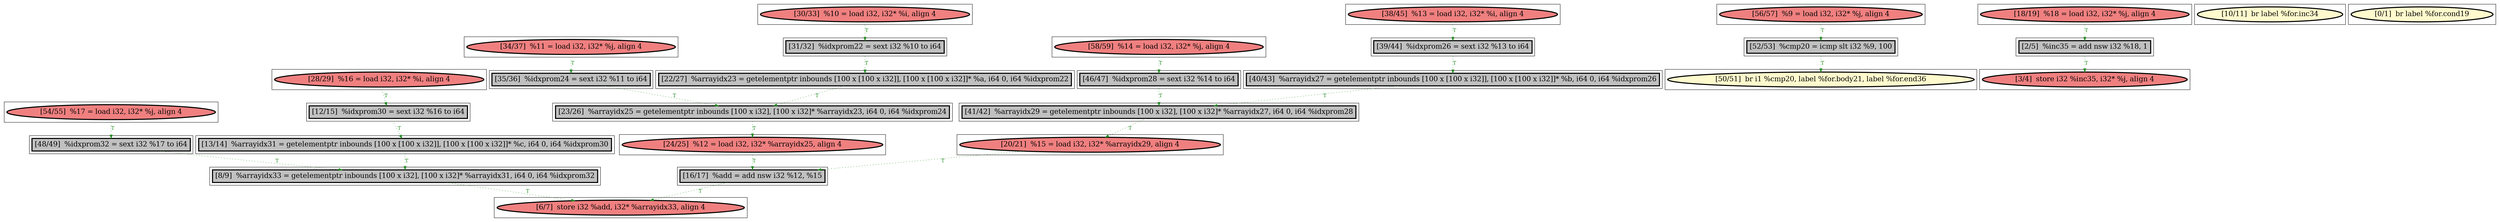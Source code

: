 
digraph G {



node1126->node1109 [style=dotted,color=forestgreen,label="T",fontcolor=forestgreen ]
node1117->node1115 [style=dotted,color=forestgreen,label="T",fontcolor=forestgreen ]
node1120->node1126 [style=dotted,color=forestgreen,label="T",fontcolor=forestgreen ]
node1125->node1111 [style=dotted,color=forestgreen,label="T",fontcolor=forestgreen ]
node1128->node1117 [style=dotted,color=forestgreen,label="T",fontcolor=forestgreen ]
node1104->node1103 [style=dotted,color=forestgreen,label="T",fontcolor=forestgreen ]
node1119->node1127 [style=dotted,color=forestgreen,label="T",fontcolor=forestgreen ]
node1129->node1112 [style=dotted,color=forestgreen,label="T",fontcolor=forestgreen ]
node1121->node1119 [style=dotted,color=forestgreen,label="T",fontcolor=forestgreen ]
node1118->node1114 [style=dotted,color=forestgreen,label="T",fontcolor=forestgreen ]
node1107->node1103 [style=dotted,color=forestgreen,label="T",fontcolor=forestgreen ]
node1113->node1120 [style=dotted,color=forestgreen,label="T",fontcolor=forestgreen ]
node1108->node1101 [style=dotted,color=forestgreen,label="T",fontcolor=forestgreen ]
node1124->node1129 [style=dotted,color=forestgreen,label="T",fontcolor=forestgreen ]
node1112->node1111 [style=dotted,color=forestgreen,label="T",fontcolor=forestgreen ]
node1110->node1107 [style=dotted,color=forestgreen,label="T",fontcolor=forestgreen ]
node1106->node1116 [style=dotted,color=forestgreen,label="T",fontcolor=forestgreen ]
node1116->node1104 [style=dotted,color=forestgreen,label="T",fontcolor=forestgreen ]
node1109->node1107 [style=dotted,color=forestgreen,label="T",fontcolor=forestgreen ]
node1101->node1102 [style=dotted,color=forestgreen,label="T",fontcolor=forestgreen ]
node1127->node1126 [style=dotted,color=forestgreen,label="T",fontcolor=forestgreen ]
node1123->node1106 [style=dotted,color=forestgreen,label="T",fontcolor=forestgreen ]
node1111->node1110 [style=dotted,color=forestgreen,label="T",fontcolor=forestgreen ]
node1114->node1104 [style=dotted,color=forestgreen,label="T",fontcolor=forestgreen ]
node1122->node1125 [style=dotted,color=forestgreen,label="T",fontcolor=forestgreen ]


subgraph cluster27 {


node1127 [penwidth=3.0,fontsize=20,fillcolor=grey,label="[40/43]  %arrayidx27 = getelementptr inbounds [100 x [100 x i32]], [100 x [100 x i32]]* %b, i64 0, i64 %idxprom26",shape=rectangle,style=filled ]



}

subgraph cluster28 {


node1128 [penwidth=3.0,fontsize=20,fillcolor=lightcoral,label="[56/57]  %9 = load i32, i32* %j, align 4",shape=ellipse,style=filled ]



}

subgraph cluster26 {


node1126 [penwidth=3.0,fontsize=20,fillcolor=grey,label="[41/42]  %arrayidx29 = getelementptr inbounds [100 x i32], [100 x i32]* %arrayidx27, i64 0, i64 %idxprom28",shape=rectangle,style=filled ]



}

subgraph cluster29 {


node1129 [penwidth=3.0,fontsize=20,fillcolor=grey,label="[31/32]  %idxprom22 = sext i32 %10 to i64",shape=rectangle,style=filled ]



}

subgraph cluster25 {


node1125 [penwidth=3.0,fontsize=20,fillcolor=grey,label="[35/36]  %idxprom24 = sext i32 %11 to i64",shape=rectangle,style=filled ]



}

subgraph cluster24 {


node1124 [penwidth=3.0,fontsize=20,fillcolor=lightcoral,label="[30/33]  %10 = load i32, i32* %i, align 4",shape=ellipse,style=filled ]



}

subgraph cluster22 {


node1122 [penwidth=3.0,fontsize=20,fillcolor=lightcoral,label="[34/37]  %11 = load i32, i32* %j, align 4",shape=ellipse,style=filled ]



}

subgraph cluster20 {


node1120 [penwidth=3.0,fontsize=20,fillcolor=grey,label="[46/47]  %idxprom28 = sext i32 %14 to i64",shape=rectangle,style=filled ]



}

subgraph cluster18 {


node1118 [penwidth=3.0,fontsize=20,fillcolor=lightcoral,label="[54/55]  %17 = load i32, i32* %j, align 4",shape=ellipse,style=filled ]



}

subgraph cluster16 {


node1116 [penwidth=3.0,fontsize=20,fillcolor=grey,label="[13/14]  %arrayidx31 = getelementptr inbounds [100 x [100 x i32]], [100 x [100 x i32]]* %c, i64 0, i64 %idxprom30",shape=rectangle,style=filled ]



}

subgraph cluster17 {


node1117 [penwidth=3.0,fontsize=20,fillcolor=grey,label="[52/53]  %cmp20 = icmp slt i32 %9, 100",shape=rectangle,style=filled ]



}

subgraph cluster4 {


node1104 [penwidth=3.0,fontsize=20,fillcolor=grey,label="[8/9]  %arrayidx33 = getelementptr inbounds [100 x i32], [100 x i32]* %arrayidx31, i64 0, i64 %idxprom32",shape=rectangle,style=filled ]



}

subgraph cluster3 {


node1103 [penwidth=3.0,fontsize=20,fillcolor=lightcoral,label="[6/7]  store i32 %add, i32* %arrayidx33, align 4",shape=ellipse,style=filled ]



}

subgraph cluster2 {


node1102 [penwidth=3.0,fontsize=20,fillcolor=lightcoral,label="[3/4]  store i32 %inc35, i32* %j, align 4",shape=ellipse,style=filled ]



}

subgraph cluster1 {


node1101 [penwidth=3.0,fontsize=20,fillcolor=grey,label="[2/5]  %inc35 = add nsw i32 %18, 1",shape=rectangle,style=filled ]



}

subgraph cluster12 {


node1112 [penwidth=3.0,fontsize=20,fillcolor=grey,label="[22/27]  %arrayidx23 = getelementptr inbounds [100 x [100 x i32]], [100 x [100 x i32]]* %a, i64 0, i64 %idxprom22",shape=rectangle,style=filled ]



}

subgraph cluster5 {


node1105 [penwidth=3.0,fontsize=20,fillcolor=lemonchiffon,label="[10/11]  br label %for.inc34",shape=ellipse,style=filled ]



}

subgraph cluster0 {


node1100 [penwidth=3.0,fontsize=20,fillcolor=lemonchiffon,label="[0/1]  br label %for.cond19",shape=ellipse,style=filled ]



}

subgraph cluster6 {


node1106 [penwidth=3.0,fontsize=20,fillcolor=grey,label="[12/15]  %idxprom30 = sext i32 %16 to i64",shape=rectangle,style=filled ]



}

subgraph cluster14 {


node1114 [penwidth=3.0,fontsize=20,fillcolor=grey,label="[48/49]  %idxprom32 = sext i32 %17 to i64",shape=rectangle,style=filled ]



}

subgraph cluster7 {


node1107 [penwidth=3.0,fontsize=20,fillcolor=grey,label="[16/17]  %add = add nsw i32 %12, %15",shape=rectangle,style=filled ]



}

subgraph cluster23 {


node1123 [penwidth=3.0,fontsize=20,fillcolor=lightcoral,label="[28/29]  %16 = load i32, i32* %i, align 4",shape=ellipse,style=filled ]



}

subgraph cluster8 {


node1108 [penwidth=3.0,fontsize=20,fillcolor=lightcoral,label="[18/19]  %18 = load i32, i32* %j, align 4",shape=ellipse,style=filled ]



}

subgraph cluster21 {


node1121 [penwidth=3.0,fontsize=20,fillcolor=lightcoral,label="[38/45]  %13 = load i32, i32* %i, align 4",shape=ellipse,style=filled ]



}

subgraph cluster9 {


node1109 [penwidth=3.0,fontsize=20,fillcolor=lightcoral,label="[20/21]  %15 = load i32, i32* %arrayidx29, align 4",shape=ellipse,style=filled ]



}

subgraph cluster19 {


node1119 [penwidth=3.0,fontsize=20,fillcolor=grey,label="[39/44]  %idxprom26 = sext i32 %13 to i64",shape=rectangle,style=filled ]



}

subgraph cluster10 {


node1110 [penwidth=3.0,fontsize=20,fillcolor=lightcoral,label="[24/25]  %12 = load i32, i32* %arrayidx25, align 4",shape=ellipse,style=filled ]



}

subgraph cluster11 {


node1111 [penwidth=3.0,fontsize=20,fillcolor=grey,label="[23/26]  %arrayidx25 = getelementptr inbounds [100 x i32], [100 x i32]* %arrayidx23, i64 0, i64 %idxprom24",shape=rectangle,style=filled ]



}

subgraph cluster13 {


node1113 [penwidth=3.0,fontsize=20,fillcolor=lightcoral,label="[58/59]  %14 = load i32, i32* %j, align 4",shape=ellipse,style=filled ]



}

subgraph cluster15 {


node1115 [penwidth=3.0,fontsize=20,fillcolor=lemonchiffon,label="[50/51]  br i1 %cmp20, label %for.body21, label %for.end36",shape=ellipse,style=filled ]



}

}
